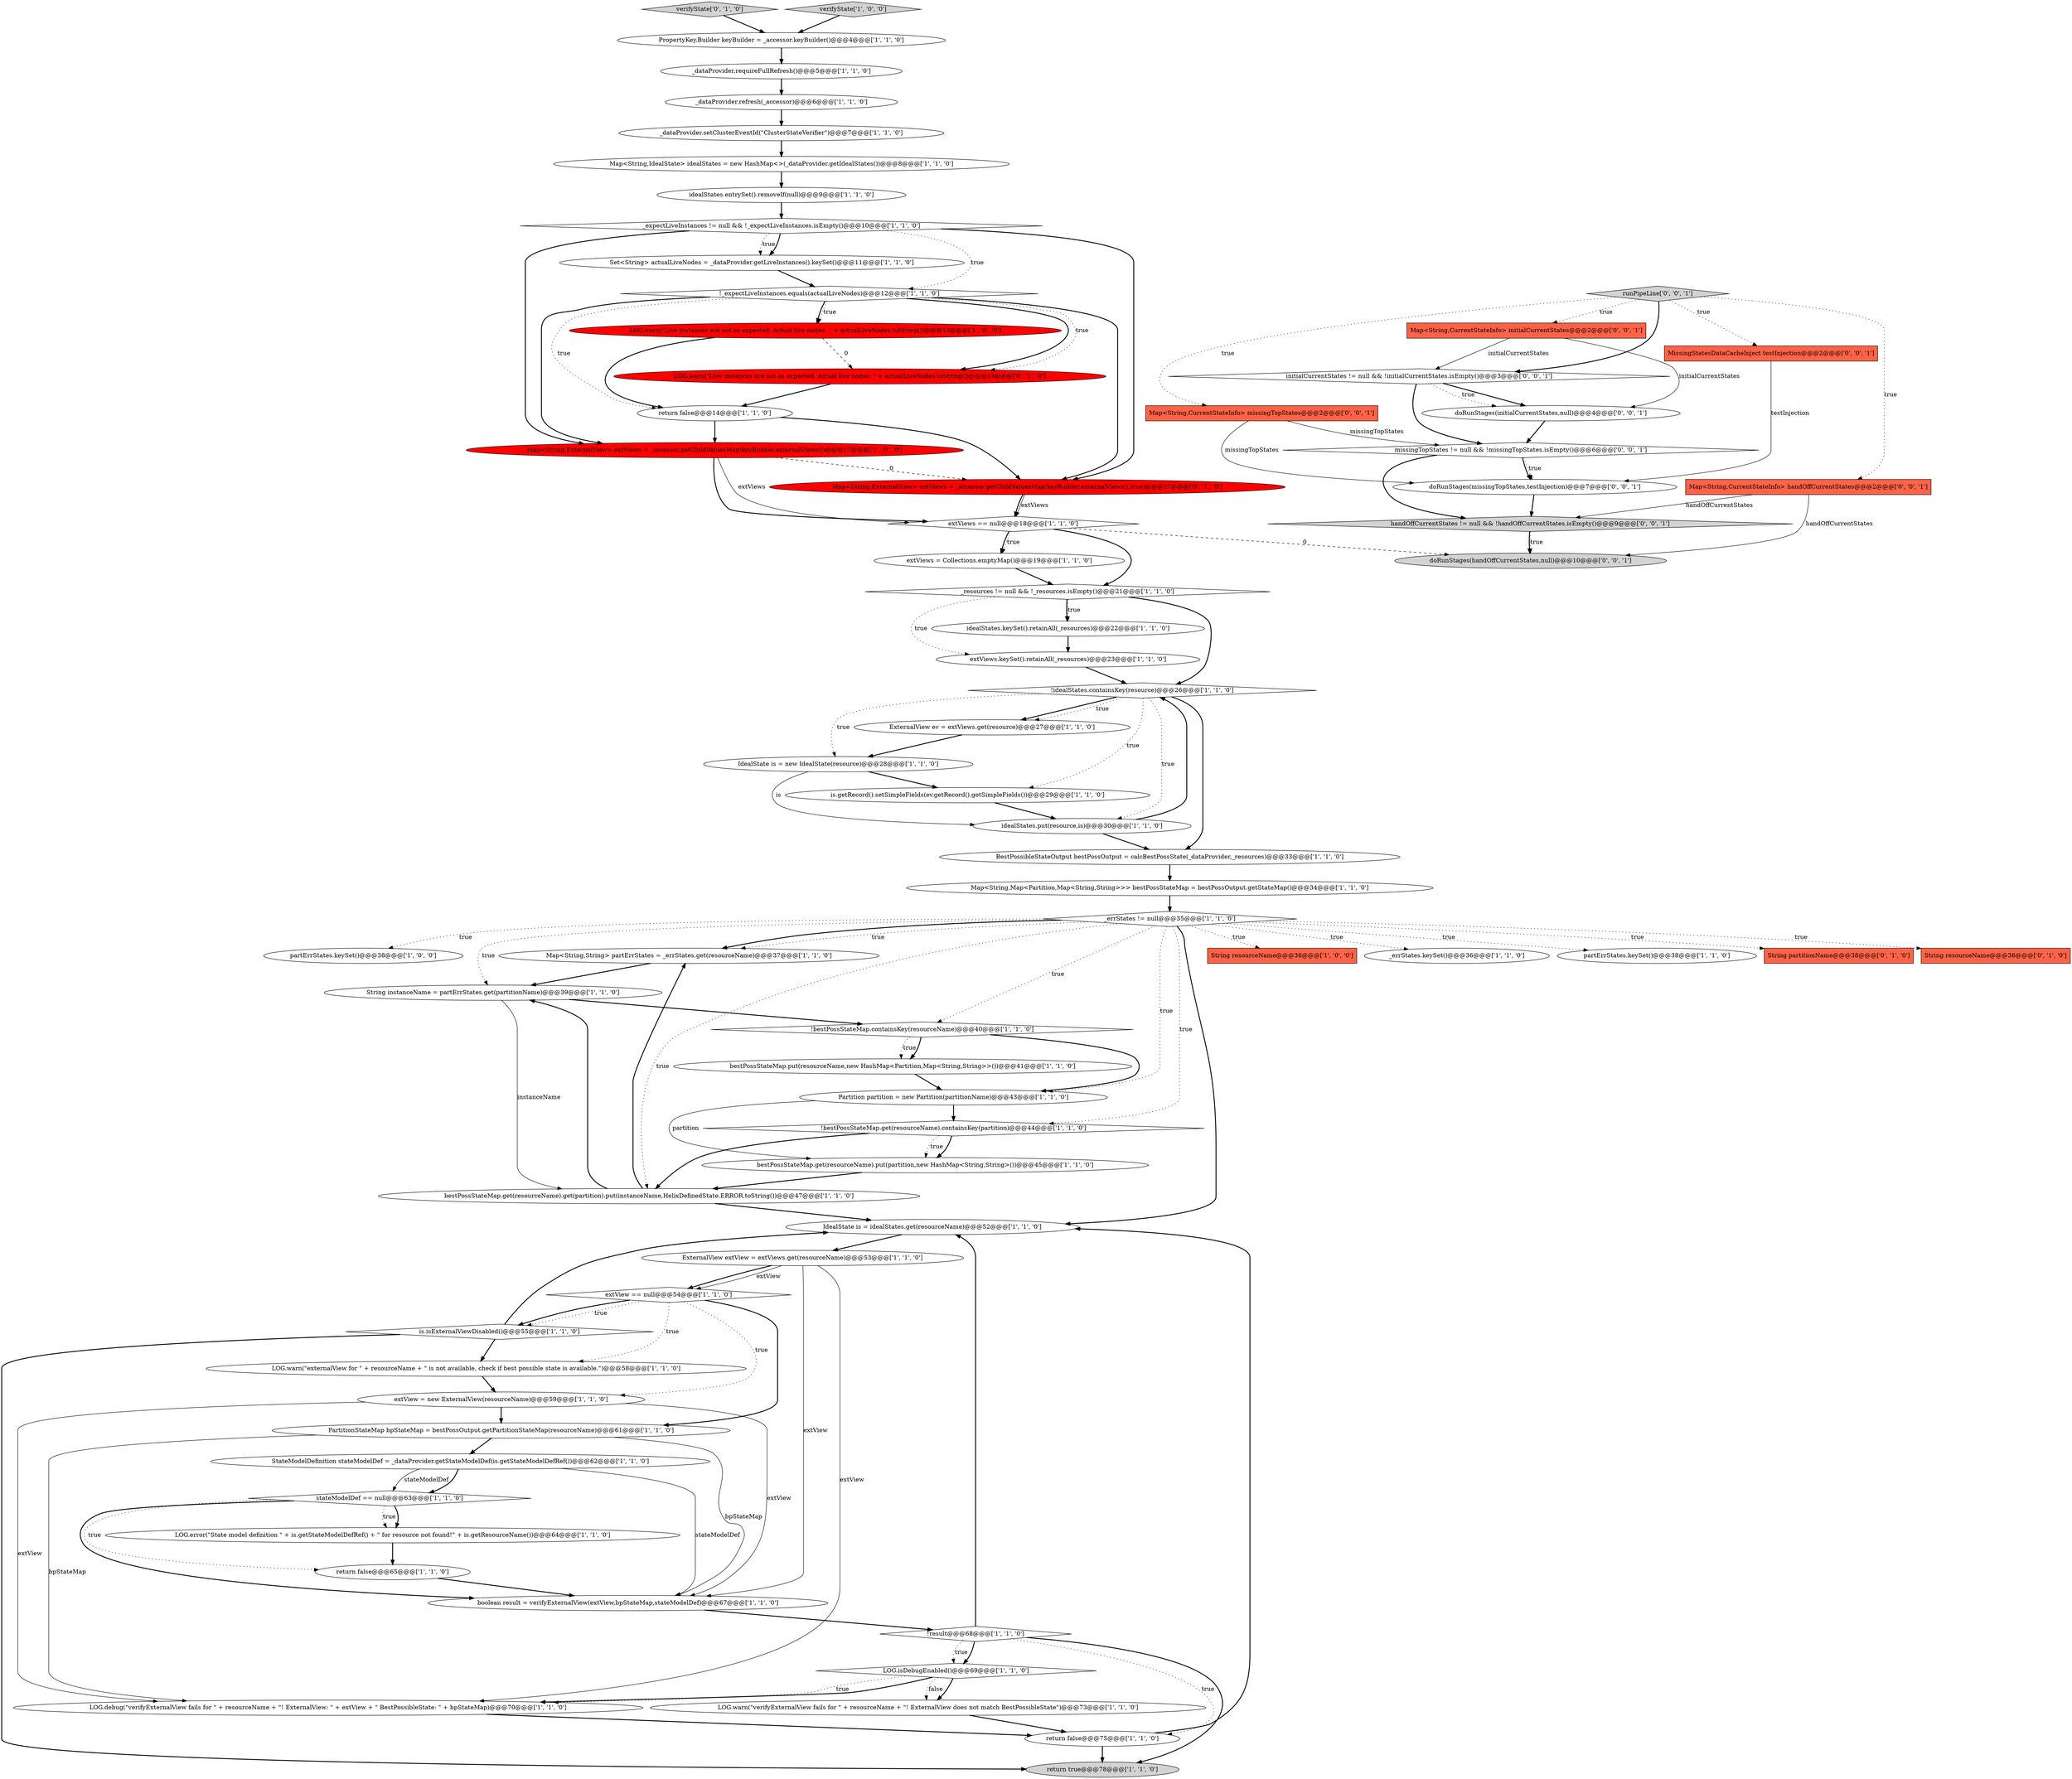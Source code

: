 digraph {
51 [style = filled, label = "_expectLiveInstances != null && !_expectLiveInstances.isEmpty()@@@10@@@['1', '1', '0']", fillcolor = white, shape = diamond image = "AAA0AAABBB1BBB"];
5 [style = filled, label = "extViews.keySet().retainAll(_resources)@@@23@@@['1', '1', '0']", fillcolor = white, shape = ellipse image = "AAA0AAABBB1BBB"];
57 [style = filled, label = "LOG.warn(\"Live instances are not as expected. Actual live nodes: \" + actualLiveNodes.toString())@@@13@@@['0', '1', '0']", fillcolor = red, shape = ellipse image = "AAA1AAABBB2BBB"];
18 [style = filled, label = "partErrStates.keySet()@@@38@@@['1', '0', '0']", fillcolor = white, shape = ellipse image = "AAA0AAABBB1BBB"];
1 [style = filled, label = "Map<String,String> partErrStates = _errStates.get(resourceName)@@@37@@@['1', '1', '0']", fillcolor = white, shape = ellipse image = "AAA0AAABBB1BBB"];
33 [style = filled, label = "Map<String,Map<Partition,Map<String,String>>> bestPossStateMap = bestPossOutput.getStateMap()@@@34@@@['1', '1', '0']", fillcolor = white, shape = ellipse image = "AAA0AAABBB1BBB"];
59 [style = filled, label = "verifyState['0', '1', '0']", fillcolor = lightgray, shape = diamond image = "AAA0AAABBB2BBB"];
70 [style = filled, label = "initialCurrentStates != null && !initialCurrentStates.isEmpty()@@@3@@@['0', '0', '1']", fillcolor = white, shape = diamond image = "AAA0AAABBB3BBB"];
36 [style = filled, label = "is.getRecord().setSimpleFields(ev.getRecord().getSimpleFields())@@@29@@@['1', '1', '0']", fillcolor = white, shape = ellipse image = "AAA0AAABBB1BBB"];
17 [style = filled, label = "idealStates.put(resource,is)@@@30@@@['1', '1', '0']", fillcolor = white, shape = ellipse image = "AAA0AAABBB1BBB"];
40 [style = filled, label = "return false@@@75@@@['1', '1', '0']", fillcolor = white, shape = ellipse image = "AAA0AAABBB1BBB"];
21 [style = filled, label = "Map<String,ExternalView> extViews = _accessor.getChildValuesMap(keyBuilder.externalViews())@@@17@@@['1', '0', '0']", fillcolor = red, shape = ellipse image = "AAA1AAABBB1BBB"];
29 [style = filled, label = "verifyState['1', '0', '0']", fillcolor = lightgray, shape = diamond image = "AAA0AAABBB1BBB"];
23 [style = filled, label = "LOG.isDebugEnabled()@@@69@@@['1', '1', '0']", fillcolor = white, shape = diamond image = "AAA0AAABBB1BBB"];
47 [style = filled, label = "LOG.debug(\"verifyExternalView fails for \" + resourceName + \"! ExternalView: \" + extView + \" BestPossibleState: \" + bpStateMap)@@@70@@@['1', '1', '0']", fillcolor = white, shape = ellipse image = "AAA0AAABBB1BBB"];
62 [style = filled, label = "runPipeLine['0', '0', '1']", fillcolor = lightgray, shape = diamond image = "AAA0AAABBB3BBB"];
52 [style = filled, label = "LOG.warn(\"externalView for \" + resourceName + \" is not available, check if best possible state is available.\")@@@58@@@['1', '1', '0']", fillcolor = white, shape = ellipse image = "AAA0AAABBB1BBB"];
14 [style = filled, label = "String resourceName@@@36@@@['1', '0', '0']", fillcolor = tomato, shape = box image = "AAA0AAABBB1BBB"];
41 [style = filled, label = "_dataProvider.requireFullRefresh()@@@5@@@['1', '1', '0']", fillcolor = white, shape = ellipse image = "AAA0AAABBB1BBB"];
39 [style = filled, label = "Map<String,IdealState> idealStates = new HashMap<>(_dataProvider.getIdealStates())@@@8@@@['1', '1', '0']", fillcolor = white, shape = ellipse image = "AAA0AAABBB1BBB"];
53 [style = filled, label = "extView = new ExternalView(resourceName)@@@59@@@['1', '1', '0']", fillcolor = white, shape = ellipse image = "AAA0AAABBB1BBB"];
64 [style = filled, label = "doRunStages(initialCurrentStates,null)@@@4@@@['0', '0', '1']", fillcolor = white, shape = ellipse image = "AAA0AAABBB3BBB"];
71 [style = filled, label = "missingTopStates != null && !missingTopStates.isEmpty()@@@6@@@['0', '0', '1']", fillcolor = white, shape = diamond image = "AAA0AAABBB3BBB"];
50 [style = filled, label = "_dataProvider.refresh(_accessor)@@@6@@@['1', '1', '0']", fillcolor = white, shape = ellipse image = "AAA0AAABBB1BBB"];
2 [style = filled, label = "bestPossStateMap.get(resourceName).get(partition).put(instanceName,HelixDefinedState.ERROR.toString())@@@47@@@['1', '1', '0']", fillcolor = white, shape = ellipse image = "AAA0AAABBB1BBB"];
0 [style = filled, label = "is.isExternalViewDisabled()@@@55@@@['1', '1', '0']", fillcolor = white, shape = diamond image = "AAA0AAABBB1BBB"];
9 [style = filled, label = "IdealState is = idealStates.get(resourceName)@@@52@@@['1', '1', '0']", fillcolor = white, shape = ellipse image = "AAA0AAABBB1BBB"];
15 [style = filled, label = "!bestPossStateMap.containsKey(resourceName)@@@40@@@['1', '1', '0']", fillcolor = white, shape = diamond image = "AAA0AAABBB1BBB"];
42 [style = filled, label = "!bestPossStateMap.get(resourceName).containsKey(partition)@@@44@@@['1', '1', '0']", fillcolor = white, shape = diamond image = "AAA0AAABBB1BBB"];
4 [style = filled, label = "IdealState is = new IdealState(resource)@@@28@@@['1', '1', '0']", fillcolor = white, shape = ellipse image = "AAA0AAABBB1BBB"];
7 [style = filled, label = "extViews = Collections.emptyMap()@@@19@@@['1', '1', '0']", fillcolor = white, shape = ellipse image = "AAA0AAABBB1BBB"];
25 [style = filled, label = "extViews == null@@@18@@@['1', '1', '0']", fillcolor = white, shape = diamond image = "AAA0AAABBB1BBB"];
31 [style = filled, label = "bestPossStateMap.put(resourceName,new HashMap<Partition,Map<String,String>>())@@@41@@@['1', '1', '0']", fillcolor = white, shape = ellipse image = "AAA0AAABBB1BBB"];
55 [style = filled, label = "!result@@@68@@@['1', '1', '0']", fillcolor = white, shape = diamond image = "AAA0AAABBB1BBB"];
8 [style = filled, label = "BestPossibleStateOutput bestPossOutput = calcBestPossState(_dataProvider,_resources)@@@33@@@['1', '1', '0']", fillcolor = white, shape = ellipse image = "AAA0AAABBB1BBB"];
22 [style = filled, label = "stateModelDef == null@@@63@@@['1', '1', '0']", fillcolor = white, shape = diamond image = "AAA0AAABBB1BBB"];
54 [style = filled, label = "return false@@@65@@@['1', '1', '0']", fillcolor = white, shape = ellipse image = "AAA0AAABBB1BBB"];
68 [style = filled, label = "doRunStages(missingTopStates,testInjection)@@@7@@@['0', '0', '1']", fillcolor = white, shape = ellipse image = "AAA0AAABBB3BBB"];
46 [style = filled, label = "_errStates.keySet()@@@36@@@['1', '1', '0']", fillcolor = white, shape = ellipse image = "AAA0AAABBB1BBB"];
28 [style = filled, label = "LOG.warn(\"Live instances are not as expected. Actual live nodes: \" + actualLiveNodes.toString())@@@13@@@['1', '0', '0']", fillcolor = red, shape = ellipse image = "AAA1AAABBB1BBB"];
38 [style = filled, label = "_resources != null && !_resources.isEmpty()@@@21@@@['1', '1', '0']", fillcolor = white, shape = diamond image = "AAA0AAABBB1BBB"];
37 [style = filled, label = "_errStates != null@@@35@@@['1', '1', '0']", fillcolor = white, shape = diamond image = "AAA0AAABBB1BBB"];
45 [style = filled, label = "partErrStates.keySet()@@@38@@@['1', '1', '0']", fillcolor = white, shape = ellipse image = "AAA0AAABBB1BBB"];
58 [style = filled, label = "String partitionName@@@38@@@['0', '1', '0']", fillcolor = tomato, shape = box image = "AAA0AAABBB2BBB"];
44 [style = filled, label = "LOG.warn(\"verifyExternalView fails for \" + resourceName + \"! ExternalView does not match BestPossibleState\")@@@73@@@['1', '1', '0']", fillcolor = white, shape = ellipse image = "AAA0AAABBB1BBB"];
27 [style = filled, label = "PropertyKey.Builder keyBuilder = _accessor.keyBuilder()@@@4@@@['1', '1', '0']", fillcolor = white, shape = ellipse image = "AAA0AAABBB1BBB"];
56 [style = filled, label = "String resourceName@@@36@@@['0', '1', '0']", fillcolor = tomato, shape = box image = "AAA0AAABBB2BBB"];
26 [style = filled, label = "return false@@@14@@@['1', '1', '0']", fillcolor = white, shape = ellipse image = "AAA0AAABBB1BBB"];
61 [style = filled, label = "handOffCurrentStates != null && !handOffCurrentStates.isEmpty()@@@9@@@['0', '0', '1']", fillcolor = lightgray, shape = diamond image = "AAA0AAABBB3BBB"];
10 [style = filled, label = "ExternalView extView = extViews.get(resourceName)@@@53@@@['1', '1', '0']", fillcolor = white, shape = ellipse image = "AAA0AAABBB1BBB"];
24 [style = filled, label = "StateModelDefinition stateModelDef = _dataProvider.getStateModelDef(is.getStateModelDefRef())@@@62@@@['1', '1', '0']", fillcolor = white, shape = ellipse image = "AAA0AAABBB1BBB"];
49 [style = filled, label = "Partition partition = new Partition(partitionName)@@@43@@@['1', '1', '0']", fillcolor = white, shape = ellipse image = "AAA0AAABBB1BBB"];
16 [style = filled, label = "ExternalView ev = extViews.get(resource)@@@27@@@['1', '1', '0']", fillcolor = white, shape = ellipse image = "AAA0AAABBB1BBB"];
69 [style = filled, label = "doRunStages(handOffCurrentStates,null)@@@10@@@['0', '0', '1']", fillcolor = lightgray, shape = ellipse image = "AAA0AAABBB3BBB"];
60 [style = filled, label = "Map<String,ExternalView> extViews = _accessor.getChildValuesMap(keyBuilder.externalViews(),true)@@@17@@@['0', '1', '0']", fillcolor = red, shape = ellipse image = "AAA1AAABBB2BBB"];
3 [style = filled, label = "!idealStates.containsKey(resource)@@@26@@@['1', '1', '0']", fillcolor = white, shape = diamond image = "AAA0AAABBB1BBB"];
12 [style = filled, label = "extView == null@@@54@@@['1', '1', '0']", fillcolor = white, shape = diamond image = "AAA0AAABBB1BBB"];
34 [style = filled, label = "idealStates.entrySet().removeIf(null)@@@9@@@['1', '1', '0']", fillcolor = white, shape = ellipse image = "AAA0AAABBB1BBB"];
67 [style = filled, label = "Map<String,CurrentStateInfo> handOffCurrentStates@@@2@@@['0', '0', '1']", fillcolor = tomato, shape = box image = "AAA0AAABBB3BBB"];
63 [style = filled, label = "Map<String,CurrentStateInfo> missingTopStates@@@2@@@['0', '0', '1']", fillcolor = tomato, shape = box image = "AAA0AAABBB3BBB"];
13 [style = filled, label = "LOG.error(\"State model definition \" + is.getStateModelDefRef() + \" for resource not found!\" + is.getResourceName())@@@64@@@['1', '1', '0']", fillcolor = white, shape = ellipse image = "AAA0AAABBB1BBB"];
6 [style = filled, label = "!_expectLiveInstances.equals(actualLiveNodes)@@@12@@@['1', '1', '0']", fillcolor = white, shape = diamond image = "AAA0AAABBB1BBB"];
19 [style = filled, label = "boolean result = verifyExternalView(extView,bpStateMap,stateModelDef)@@@67@@@['1', '1', '0']", fillcolor = white, shape = ellipse image = "AAA0AAABBB1BBB"];
32 [style = filled, label = "_dataProvider.setClusterEventId(\"ClusterStateVerifier\")@@@7@@@['1', '1', '0']", fillcolor = white, shape = ellipse image = "AAA0AAABBB1BBB"];
43 [style = filled, label = "idealStates.keySet().retainAll(_resources)@@@22@@@['1', '1', '0']", fillcolor = white, shape = ellipse image = "AAA0AAABBB1BBB"];
65 [style = filled, label = "MissingStatesDataCacheInject testInjection@@@2@@@['0', '0', '1']", fillcolor = tomato, shape = box image = "AAA0AAABBB3BBB"];
20 [style = filled, label = "return true@@@78@@@['1', '1', '0']", fillcolor = lightgray, shape = ellipse image = "AAA0AAABBB1BBB"];
48 [style = filled, label = "Set<String> actualLiveNodes = _dataProvider.getLiveInstances().keySet()@@@11@@@['1', '1', '0']", fillcolor = white, shape = ellipse image = "AAA0AAABBB1BBB"];
35 [style = filled, label = "bestPossStateMap.get(resourceName).put(partition,new HashMap<String,String>())@@@45@@@['1', '1', '0']", fillcolor = white, shape = ellipse image = "AAA0AAABBB1BBB"];
11 [style = filled, label = "String instanceName = partErrStates.get(partitionName)@@@39@@@['1', '1', '0']", fillcolor = white, shape = ellipse image = "AAA0AAABBB1BBB"];
66 [style = filled, label = "Map<String,CurrentStateInfo> initialCurrentStates@@@2@@@['0', '0', '1']", fillcolor = tomato, shape = box image = "AAA0AAABBB3BBB"];
30 [style = filled, label = "PartitionStateMap bpStateMap = bestPossOutput.getPartitionStateMap(resourceName)@@@61@@@['1', '1', '0']", fillcolor = white, shape = ellipse image = "AAA0AAABBB1BBB"];
50->32 [style = bold, label=""];
5->3 [style = bold, label=""];
6->57 [style = bold, label=""];
67->69 [style = solid, label="handOffCurrentStates"];
70->64 [style = bold, label=""];
19->55 [style = bold, label=""];
15->31 [style = dotted, label="true"];
37->58 [style = dotted, label="true"];
51->48 [style = dotted, label="true"];
37->1 [style = dotted, label="true"];
9->10 [style = bold, label=""];
3->16 [style = bold, label=""];
40->20 [style = bold, label=""];
54->19 [style = bold, label=""];
65->68 [style = solid, label="testInjection"];
37->9 [style = bold, label=""];
0->52 [style = bold, label=""];
26->60 [style = bold, label=""];
6->26 [style = dotted, label="true"];
51->48 [style = bold, label=""];
55->23 [style = bold, label=""];
70->71 [style = bold, label=""];
10->12 [style = bold, label=""];
12->53 [style = dotted, label="true"];
4->36 [style = bold, label=""];
36->17 [style = bold, label=""];
22->54 [style = dotted, label="true"];
38->5 [style = dotted, label="true"];
22->13 [style = bold, label=""];
24->19 [style = solid, label="stateModelDef"];
23->44 [style = bold, label=""];
28->57 [style = dashed, label="0"];
64->71 [style = bold, label=""];
42->2 [style = bold, label=""];
30->19 [style = solid, label="bpStateMap"];
39->34 [style = bold, label=""];
37->1 [style = bold, label=""];
51->21 [style = bold, label=""];
53->30 [style = bold, label=""];
37->18 [style = dotted, label="true"];
55->40 [style = dotted, label="true"];
37->49 [style = dotted, label="true"];
2->9 [style = bold, label=""];
21->25 [style = bold, label=""];
25->7 [style = bold, label=""];
37->45 [style = dotted, label="true"];
1->11 [style = bold, label=""];
37->46 [style = dotted, label="true"];
71->61 [style = bold, label=""];
29->27 [style = bold, label=""];
51->60 [style = bold, label=""];
49->35 [style = solid, label="partition"];
71->68 [style = bold, label=""];
15->31 [style = bold, label=""];
55->23 [style = dotted, label="true"];
62->67 [style = dotted, label="true"];
30->47 [style = solid, label="bpStateMap"];
22->13 [style = dotted, label="true"];
12->0 [style = dotted, label="true"];
6->57 [style = dotted, label="true"];
0->20 [style = bold, label=""];
3->17 [style = dotted, label="true"];
37->14 [style = dotted, label="true"];
41->50 [style = bold, label=""];
55->9 [style = bold, label=""];
25->38 [style = bold, label=""];
21->60 [style = dashed, label="0"];
17->8 [style = bold, label=""];
8->33 [style = bold, label=""];
30->24 [style = bold, label=""];
59->27 [style = bold, label=""];
62->66 [style = dotted, label="true"];
53->19 [style = solid, label="extView"];
22->19 [style = bold, label=""];
37->11 [style = dotted, label="true"];
47->40 [style = bold, label=""];
62->63 [style = dotted, label="true"];
10->19 [style = solid, label="extView"];
2->1 [style = bold, label=""];
6->21 [style = bold, label=""];
66->70 [style = solid, label="initialCurrentStates"];
37->56 [style = dotted, label="true"];
13->54 [style = bold, label=""];
57->26 [style = bold, label=""];
35->2 [style = bold, label=""];
61->69 [style = bold, label=""];
10->47 [style = solid, label="extView"];
28->26 [style = bold, label=""];
40->9 [style = bold, label=""];
31->49 [style = bold, label=""];
24->22 [style = solid, label="stateModelDef"];
71->68 [style = dotted, label="true"];
48->6 [style = bold, label=""];
37->15 [style = dotted, label="true"];
62->65 [style = dotted, label="true"];
38->3 [style = bold, label=""];
25->7 [style = dotted, label="true"];
60->25 [style = bold, label=""];
26->21 [style = bold, label=""];
10->12 [style = solid, label="extView"];
34->51 [style = bold, label=""];
43->5 [style = bold, label=""];
3->8 [style = bold, label=""];
23->47 [style = bold, label=""];
17->3 [style = bold, label=""];
11->2 [style = solid, label="instanceName"];
32->39 [style = bold, label=""];
63->71 [style = solid, label="missingTopStates"];
37->42 [style = dotted, label="true"];
16->4 [style = bold, label=""];
33->37 [style = bold, label=""];
63->68 [style = solid, label="missingTopStates"];
2->11 [style = bold, label=""];
38->43 [style = bold, label=""];
51->6 [style = dotted, label="true"];
49->42 [style = bold, label=""];
15->49 [style = bold, label=""];
62->70 [style = bold, label=""];
23->44 [style = dotted, label="false"];
0->9 [style = bold, label=""];
23->47 [style = dotted, label="true"];
52->53 [style = bold, label=""];
55->20 [style = bold, label=""];
3->36 [style = dotted, label="true"];
44->40 [style = bold, label=""];
4->17 [style = solid, label="is"];
3->4 [style = dotted, label="true"];
60->25 [style = solid, label="extViews"];
12->30 [style = bold, label=""];
24->22 [style = bold, label=""];
12->0 [style = bold, label=""];
61->69 [style = dotted, label="true"];
11->15 [style = bold, label=""];
66->64 [style = solid, label="initialCurrentStates"];
67->61 [style = solid, label="handOffCurrentStates"];
42->35 [style = bold, label=""];
6->28 [style = dotted, label="true"];
7->38 [style = bold, label=""];
6->60 [style = bold, label=""];
38->43 [style = dotted, label="true"];
25->69 [style = dashed, label="0"];
27->41 [style = bold, label=""];
42->35 [style = dotted, label="true"];
68->61 [style = bold, label=""];
37->2 [style = dotted, label="true"];
53->47 [style = solid, label="extView"];
3->16 [style = dotted, label="true"];
21->25 [style = solid, label="extViews"];
70->64 [style = dotted, label="true"];
6->28 [style = bold, label=""];
12->52 [style = dotted, label="true"];
}
